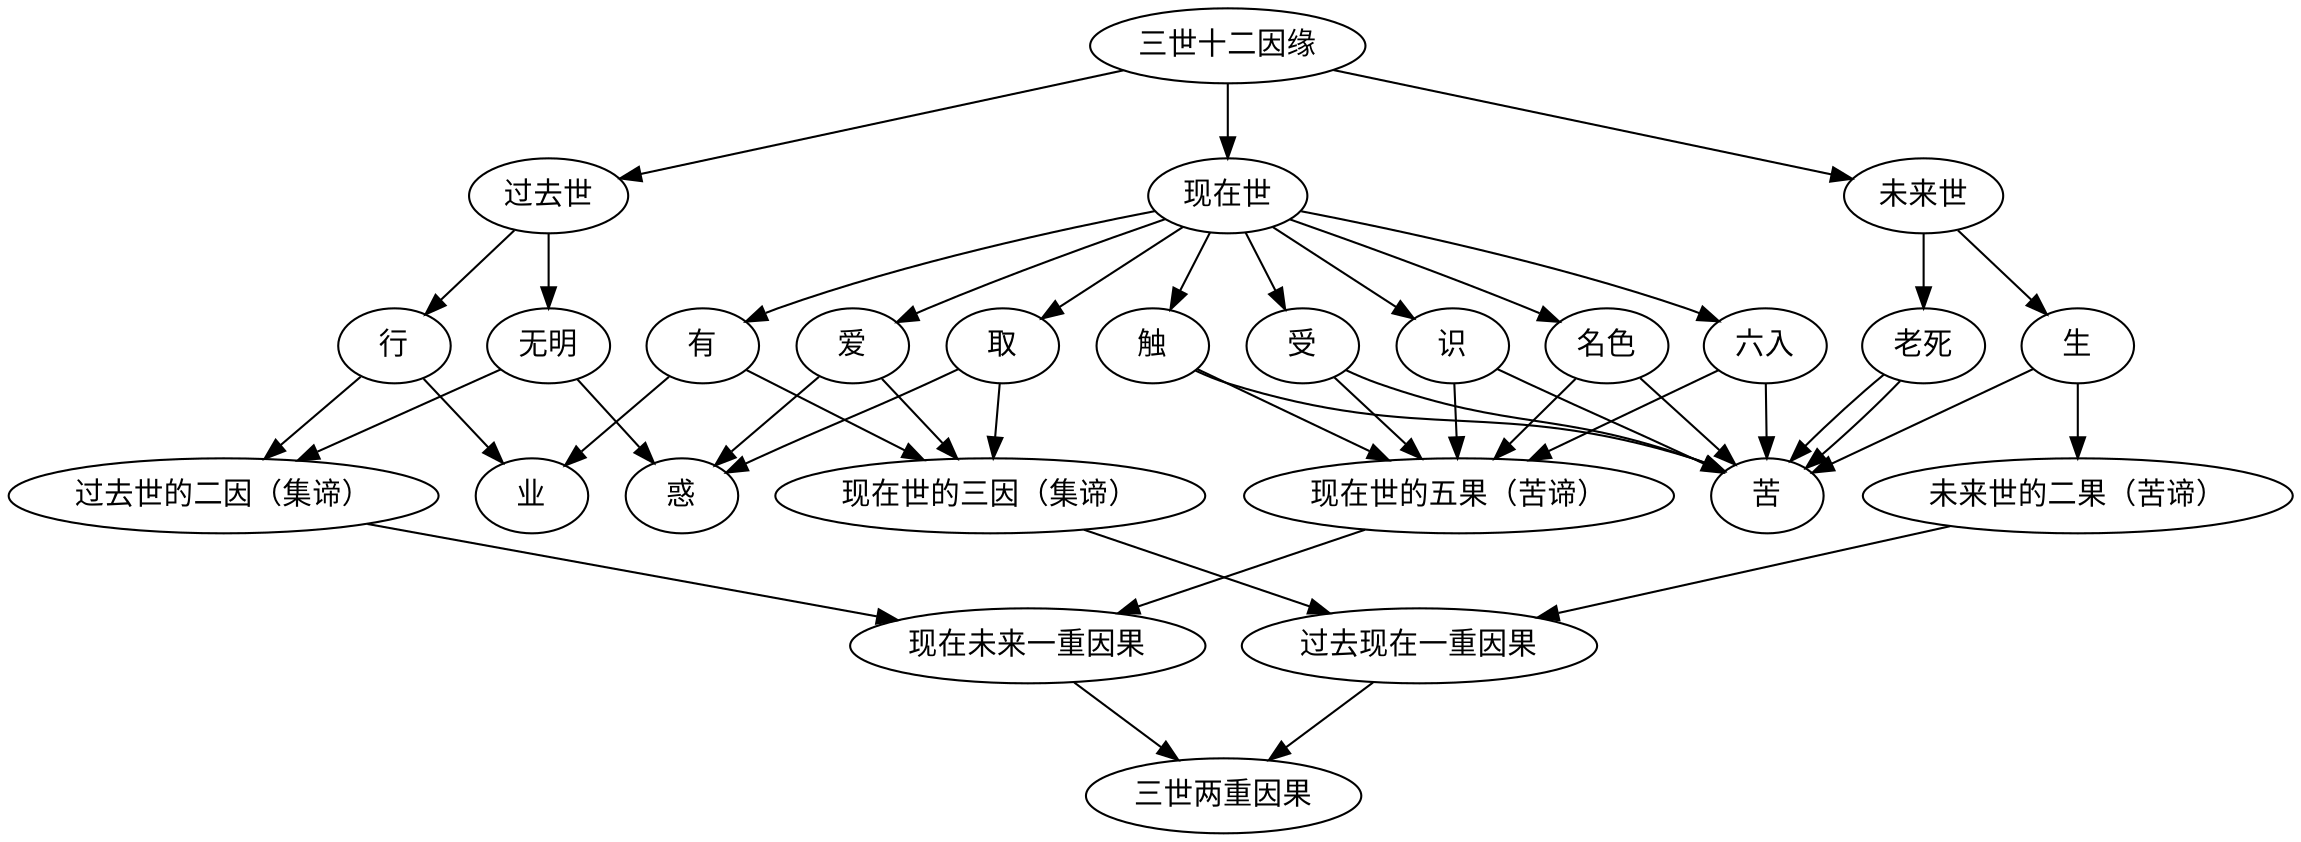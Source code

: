 digraph G {
  head [label="三世十二因缘"]
  leaf11 [label="过去世"]
  leaf12 [label="现在世"]
  leaf13 [label="未来世"]
  leaf21 [label="惑"]
  leaf22 [label="业"]
  leaf23 [label="苦"]
  leaf31 [label="过去世的二因（集谛）"]
  leaf32 [label="现在世的五果（苦谛）"]
  leaf33 [label="现在世的三因（集谛）"]
  leaf34 [label="未来世的二果（苦谛）"]
  leaf41 [label="现在未来一重因果"]
  leaf42 [label="过去现在一重因果"]
  node01 [label="无明"]
  node02 [label="行"]
  node03 [label="识"]
  node04 [label="名色"]
  node05 [label="六入"]
  node06 [label="触"]
  node07 [label="受"]
  node08 [label="爱"]
  node09 [label="取"]
  node10 [label="有"]
  node11 [label="生"]
  node12 [label="老死"]
  foot [label="三世两重因果"]

  head -> leaf11;
  head -> leaf12;
  head -> leaf13;

  leaf11 -> node01 -> leaf21;
  leaf11 -> node02 -> leaf22;
  leaf12 -> node03 -> leaf23;
  leaf12 -> node04 -> leaf23;
  leaf12 -> node05 -> leaf23;
  leaf12 -> node06 -> leaf23;
  leaf12 -> node07 -> leaf23;
  leaf12 -> node08 -> leaf21;
  leaf12 -> node09 -> leaf21;
  leaf12 -> node10 -> leaf22;
  leaf13 -> node11 -> leaf23;
  leaf13 -> node12 -> leaf23;

  node01 -> leaf31;
  node02 -> leaf31;
  node03 -> leaf32;
  node04 -> leaf32;
  node05 -> leaf32;
  node06 -> leaf32;
  node07 -> leaf32;
  node08 -> leaf33;
  node09 -> leaf33;
  node10 -> leaf33;
  node11 -> leaf34;
  node12 -> leaf23;

  leaf31 -> leaf41;
  leaf32 -> leaf41;
  leaf33 -> leaf42;
  leaf34 -> leaf42;

  leaf41 -> foot;
  leaf42 -> foot;
}
